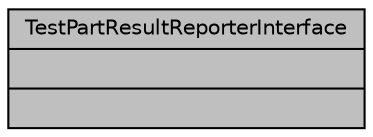 digraph "TestPartResultReporterInterface"
{
 // LATEX_PDF_SIZE
  bgcolor="transparent";
  edge [fontname="Helvetica",fontsize="10",labelfontname="Helvetica",labelfontsize="10"];
  node [fontname="Helvetica",fontsize="10",shape=record];
  Node1 [label="{TestPartResultReporterInterface\n||}",height=0.2,width=0.4,color="black", fillcolor="grey75", style="filled", fontcolor="black",tooltip=" "];
}
